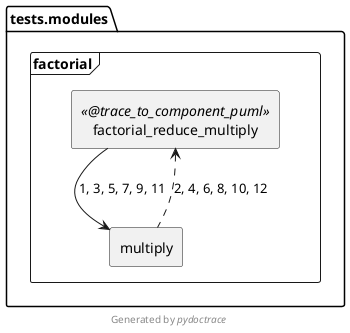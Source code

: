 @startuml tests.modules.factorial.factorial_reduce_multiply-component
skinparam BoxPadding 10
skinparam componentStyle rectangle

package tests.modules {
  frame factorial {
    [tests.modules.factorial.factorial_reduce_multiply] as "factorial_reduce_multiply" << @trace_to_component_puml >>
    [tests.modules.factorial.multiply] as "multiply"
  }
}
[tests.modules.factorial.factorial_reduce_multiply] --> [tests.modules.factorial.multiply] : 1, 3, 5, 7, 9, 11
[tests.modules.factorial.factorial_reduce_multiply] <.. [tests.modules.factorial.multiply] : 2, 4, 6, 8, 10, 12

footer Generated by //pydoctrace//
@enduml
